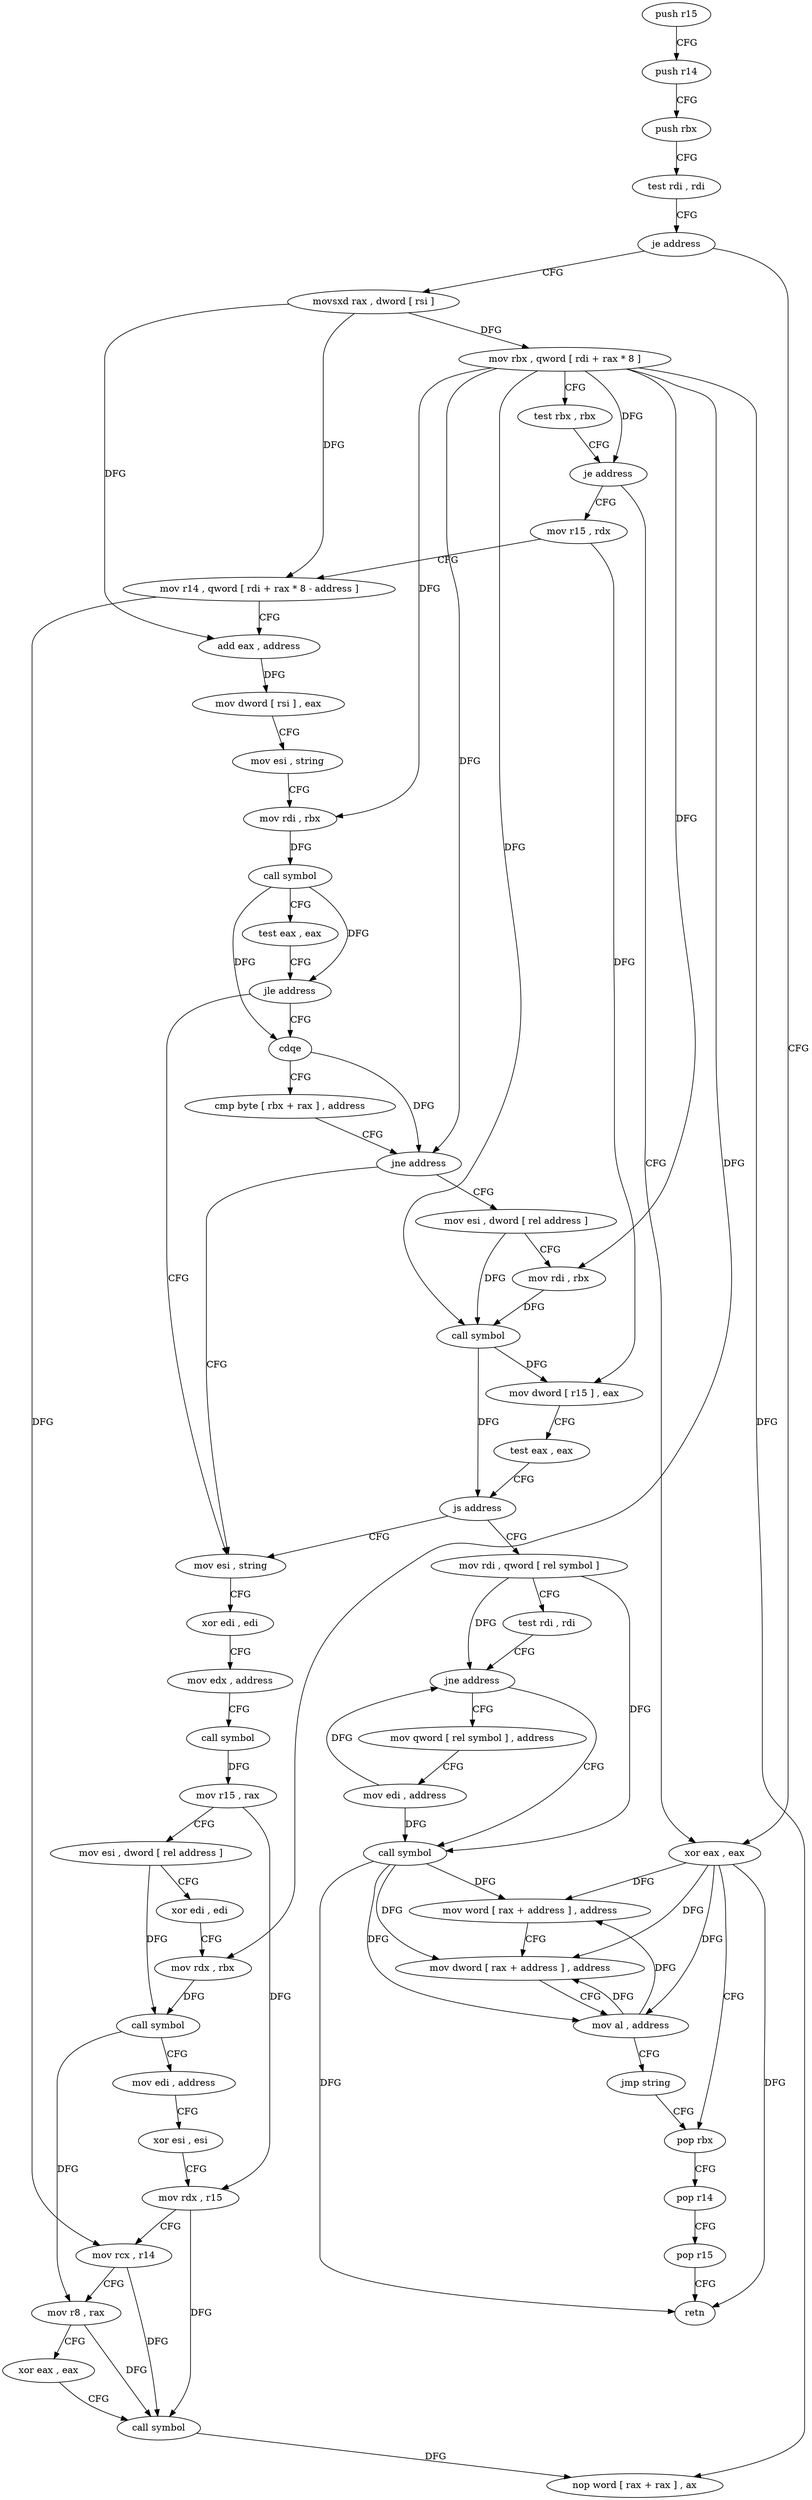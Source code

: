 digraph "func" {
"4253360" [label = "push r15" ]
"4253362" [label = "push r14" ]
"4253364" [label = "push rbx" ]
"4253365" [label = "test rdi , rdi" ]
"4253368" [label = "je address" ]
"4253491" [label = "xor eax , eax" ]
"4253370" [label = "movsxd rax , dword [ rsi ]" ]
"4253493" [label = "pop rbx" ]
"4253373" [label = "mov rbx , qword [ rdi + rax * 8 ]" ]
"4253377" [label = "test rbx , rbx" ]
"4253380" [label = "je address" ]
"4253382" [label = "mov r15 , rdx" ]
"4253385" [label = "mov r14 , qword [ rdi + rax * 8 - address ]" ]
"4253390" [label = "add eax , address" ]
"4253393" [label = "mov dword [ rsi ] , eax" ]
"4253395" [label = "mov esi , string" ]
"4253400" [label = "mov rdi , rbx" ]
"4253403" [label = "call symbol" ]
"4253408" [label = "test eax , eax" ]
"4253410" [label = "jle address" ]
"4253499" [label = "mov esi , string" ]
"4253412" [label = "cdqe" ]
"4253504" [label = "xor edi , edi" ]
"4253506" [label = "mov edx , address" ]
"4253511" [label = "call symbol" ]
"4253516" [label = "mov r15 , rax" ]
"4253519" [label = "mov esi , dword [ rel address ]" ]
"4253525" [label = "xor edi , edi" ]
"4253527" [label = "mov rdx , rbx" ]
"4253530" [label = "call symbol" ]
"4253535" [label = "mov edi , address" ]
"4253540" [label = "xor esi , esi" ]
"4253542" [label = "mov rdx , r15" ]
"4253545" [label = "mov rcx , r14" ]
"4253548" [label = "mov r8 , rax" ]
"4253551" [label = "xor eax , eax" ]
"4253553" [label = "call symbol" ]
"4253558" [label = "nop word [ rax + rax ] , ax" ]
"4253414" [label = "cmp byte [ rbx + rax ] , address" ]
"4253418" [label = "jne address" ]
"4253420" [label = "mov esi , dword [ rel address ]" ]
"4253426" [label = "mov rdi , rbx" ]
"4253429" [label = "call symbol" ]
"4253434" [label = "mov dword [ r15 ] , eax" ]
"4253437" [label = "test eax , eax" ]
"4253439" [label = "js address" ]
"4253441" [label = "mov rdi , qword [ rel symbol ]" ]
"4253448" [label = "test rdi , rdi" ]
"4253451" [label = "jne address" ]
"4253469" [label = "call symbol" ]
"4253453" [label = "mov qword [ rel symbol ] , address" ]
"4253474" [label = "mov word [ rax + address ] , address" ]
"4253480" [label = "mov dword [ rax + address ] , address" ]
"4253487" [label = "mov al , address" ]
"4253489" [label = "jmp string" ]
"4253464" [label = "mov edi , address" ]
"4253494" [label = "pop r14" ]
"4253496" [label = "pop r15" ]
"4253498" [label = "retn" ]
"4253360" -> "4253362" [ label = "CFG" ]
"4253362" -> "4253364" [ label = "CFG" ]
"4253364" -> "4253365" [ label = "CFG" ]
"4253365" -> "4253368" [ label = "CFG" ]
"4253368" -> "4253491" [ label = "CFG" ]
"4253368" -> "4253370" [ label = "CFG" ]
"4253491" -> "4253493" [ label = "CFG" ]
"4253491" -> "4253498" [ label = "DFG" ]
"4253491" -> "4253474" [ label = "DFG" ]
"4253491" -> "4253480" [ label = "DFG" ]
"4253491" -> "4253487" [ label = "DFG" ]
"4253370" -> "4253373" [ label = "DFG" ]
"4253370" -> "4253385" [ label = "DFG" ]
"4253370" -> "4253390" [ label = "DFG" ]
"4253493" -> "4253494" [ label = "CFG" ]
"4253373" -> "4253377" [ label = "CFG" ]
"4253373" -> "4253380" [ label = "DFG" ]
"4253373" -> "4253400" [ label = "DFG" ]
"4253373" -> "4253527" [ label = "DFG" ]
"4253373" -> "4253558" [ label = "DFG" ]
"4253373" -> "4253418" [ label = "DFG" ]
"4253373" -> "4253426" [ label = "DFG" ]
"4253373" -> "4253429" [ label = "DFG" ]
"4253377" -> "4253380" [ label = "CFG" ]
"4253380" -> "4253491" [ label = "CFG" ]
"4253380" -> "4253382" [ label = "CFG" ]
"4253382" -> "4253385" [ label = "CFG" ]
"4253382" -> "4253434" [ label = "DFG" ]
"4253385" -> "4253390" [ label = "CFG" ]
"4253385" -> "4253545" [ label = "DFG" ]
"4253390" -> "4253393" [ label = "DFG" ]
"4253393" -> "4253395" [ label = "CFG" ]
"4253395" -> "4253400" [ label = "CFG" ]
"4253400" -> "4253403" [ label = "DFG" ]
"4253403" -> "4253408" [ label = "CFG" ]
"4253403" -> "4253410" [ label = "DFG" ]
"4253403" -> "4253412" [ label = "DFG" ]
"4253408" -> "4253410" [ label = "CFG" ]
"4253410" -> "4253499" [ label = "CFG" ]
"4253410" -> "4253412" [ label = "CFG" ]
"4253499" -> "4253504" [ label = "CFG" ]
"4253412" -> "4253414" [ label = "CFG" ]
"4253412" -> "4253418" [ label = "DFG" ]
"4253504" -> "4253506" [ label = "CFG" ]
"4253506" -> "4253511" [ label = "CFG" ]
"4253511" -> "4253516" [ label = "DFG" ]
"4253516" -> "4253519" [ label = "CFG" ]
"4253516" -> "4253542" [ label = "DFG" ]
"4253519" -> "4253525" [ label = "CFG" ]
"4253519" -> "4253530" [ label = "DFG" ]
"4253525" -> "4253527" [ label = "CFG" ]
"4253527" -> "4253530" [ label = "DFG" ]
"4253530" -> "4253535" [ label = "CFG" ]
"4253530" -> "4253548" [ label = "DFG" ]
"4253535" -> "4253540" [ label = "CFG" ]
"4253540" -> "4253542" [ label = "CFG" ]
"4253542" -> "4253545" [ label = "CFG" ]
"4253542" -> "4253553" [ label = "DFG" ]
"4253545" -> "4253548" [ label = "CFG" ]
"4253545" -> "4253553" [ label = "DFG" ]
"4253548" -> "4253551" [ label = "CFG" ]
"4253548" -> "4253553" [ label = "DFG" ]
"4253551" -> "4253553" [ label = "CFG" ]
"4253553" -> "4253558" [ label = "DFG" ]
"4253414" -> "4253418" [ label = "CFG" ]
"4253418" -> "4253499" [ label = "CFG" ]
"4253418" -> "4253420" [ label = "CFG" ]
"4253420" -> "4253426" [ label = "CFG" ]
"4253420" -> "4253429" [ label = "DFG" ]
"4253426" -> "4253429" [ label = "DFG" ]
"4253429" -> "4253434" [ label = "DFG" ]
"4253429" -> "4253439" [ label = "DFG" ]
"4253434" -> "4253437" [ label = "CFG" ]
"4253437" -> "4253439" [ label = "CFG" ]
"4253439" -> "4253499" [ label = "CFG" ]
"4253439" -> "4253441" [ label = "CFG" ]
"4253441" -> "4253448" [ label = "CFG" ]
"4253441" -> "4253451" [ label = "DFG" ]
"4253441" -> "4253469" [ label = "DFG" ]
"4253448" -> "4253451" [ label = "CFG" ]
"4253451" -> "4253469" [ label = "CFG" ]
"4253451" -> "4253453" [ label = "CFG" ]
"4253469" -> "4253474" [ label = "DFG" ]
"4253469" -> "4253498" [ label = "DFG" ]
"4253469" -> "4253480" [ label = "DFG" ]
"4253469" -> "4253487" [ label = "DFG" ]
"4253453" -> "4253464" [ label = "CFG" ]
"4253474" -> "4253480" [ label = "CFG" ]
"4253480" -> "4253487" [ label = "CFG" ]
"4253487" -> "4253489" [ label = "CFG" ]
"4253487" -> "4253474" [ label = "DFG" ]
"4253487" -> "4253480" [ label = "DFG" ]
"4253489" -> "4253493" [ label = "CFG" ]
"4253464" -> "4253469" [ label = "DFG" ]
"4253464" -> "4253451" [ label = "DFG" ]
"4253494" -> "4253496" [ label = "CFG" ]
"4253496" -> "4253498" [ label = "CFG" ]
}
